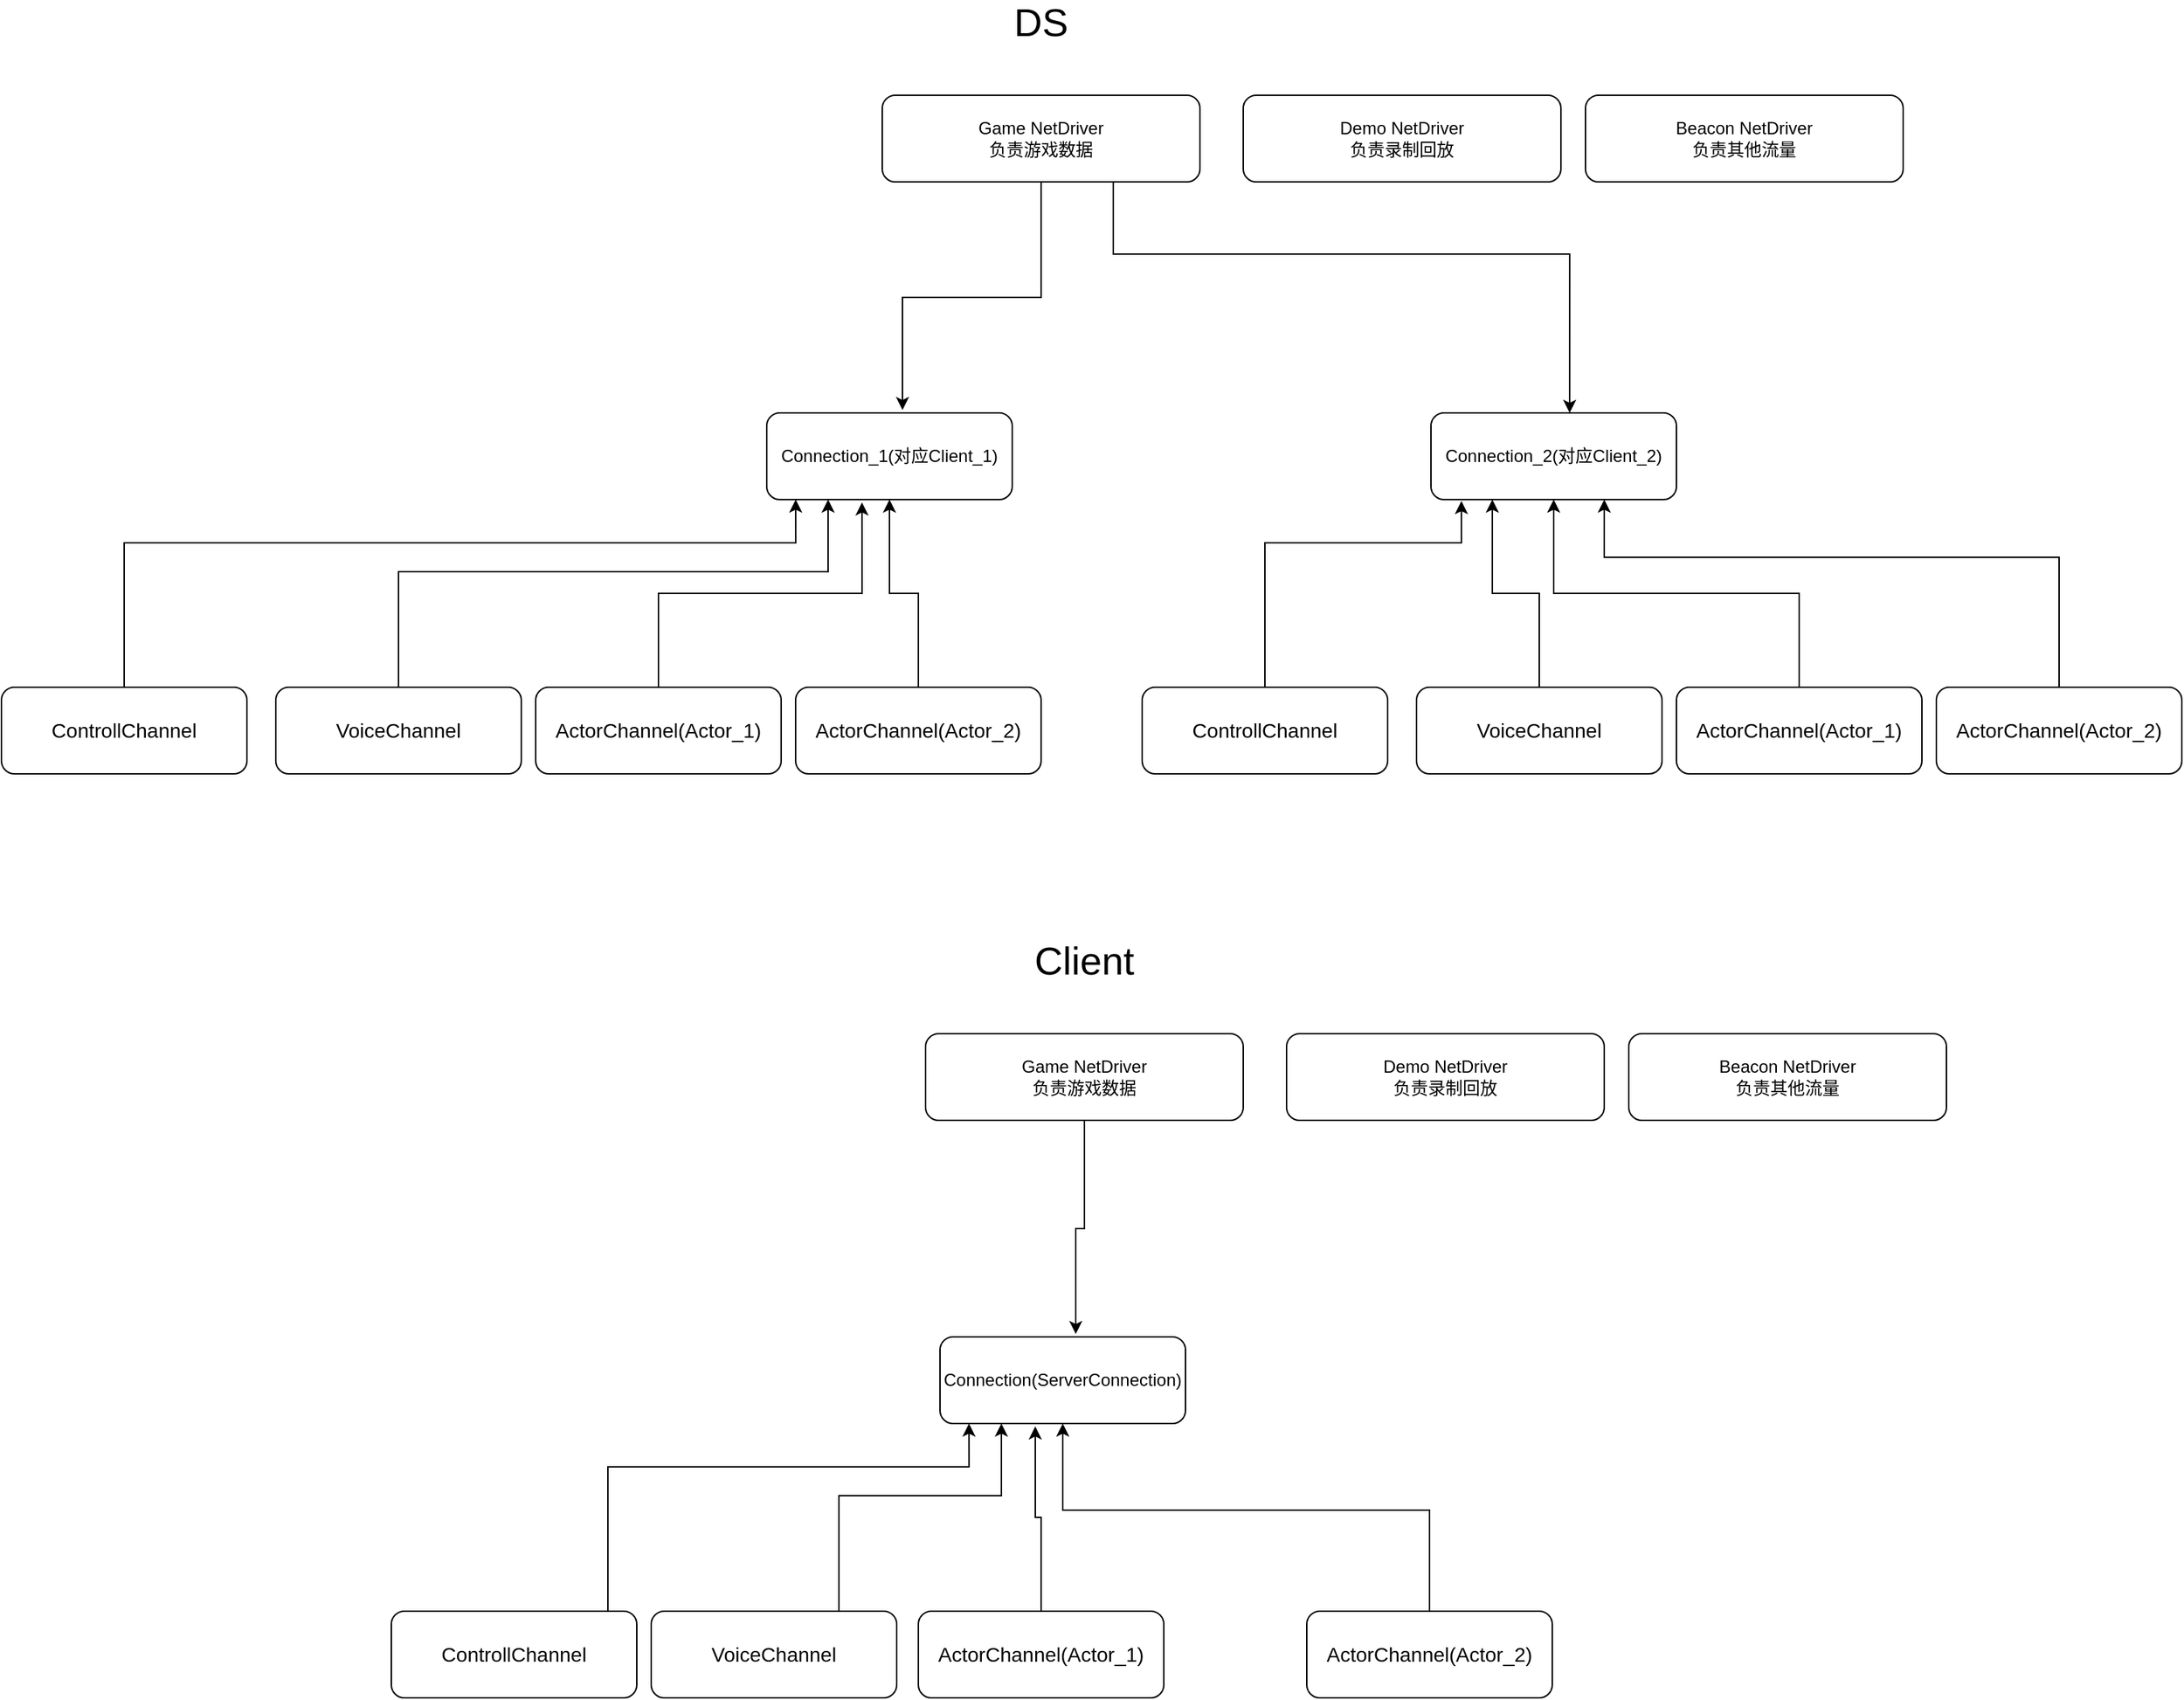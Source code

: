 <mxfile version="14.6.13" type="device"><diagram id="nZ79FjTgN7zJJGqoHsq6" name="第 1 页"><mxGraphModel dx="2999" dy="1566" grid="1" gridSize="10" guides="1" tooltips="1" connect="1" arrows="1" fold="1" page="1" pageScale="1" pageWidth="827" pageHeight="1169" math="0" shadow="0"><root><mxCell id="0"/><mxCell id="1" parent="0"/><mxCell id="auenoT9Xa6wx4ulWr5zf-4" style="edgeStyle=orthogonalEdgeStyle;rounded=0;orthogonalLoop=1;jettySize=auto;html=1;entryX=0.553;entryY=-0.033;entryDx=0;entryDy=0;entryPerimeter=0;" edge="1" parent="1" source="auenoT9Xa6wx4ulWr5zf-1" target="auenoT9Xa6wx4ulWr5zf-2"><mxGeometry relative="1" as="geometry"/></mxCell><mxCell id="auenoT9Xa6wx4ulWr5zf-5" style="edgeStyle=orthogonalEdgeStyle;rounded=0;orthogonalLoop=1;jettySize=auto;html=1;entryX=0.565;entryY=0;entryDx=0;entryDy=0;entryPerimeter=0;" edge="1" parent="1" source="auenoT9Xa6wx4ulWr5zf-1" target="auenoT9Xa6wx4ulWr5zf-3"><mxGeometry relative="1" as="geometry"><Array as="points"><mxPoint x="280" y="240"/><mxPoint x="596" y="240"/></Array></mxGeometry></mxCell><mxCell id="auenoT9Xa6wx4ulWr5zf-1" value="Game NetDriver&lt;br&gt;负责游戏数据" style="rounded=1;whiteSpace=wrap;html=1;" vertex="1" parent="1"><mxGeometry x="120" y="130" width="220" height="60" as="geometry"/></mxCell><mxCell id="auenoT9Xa6wx4ulWr5zf-2" value="Connection_1(对应Client_1)" style="rounded=1;whiteSpace=wrap;html=1;" vertex="1" parent="1"><mxGeometry x="40" y="350" width="170" height="60" as="geometry"/></mxCell><mxCell id="auenoT9Xa6wx4ulWr5zf-3" value="Connection_2(对应Client_2)" style="rounded=1;whiteSpace=wrap;html=1;" vertex="1" parent="1"><mxGeometry x="500" y="350" width="170" height="60" as="geometry"/></mxCell><mxCell id="auenoT9Xa6wx4ulWr5zf-6" value="DS" style="text;html=1;strokeColor=none;fillColor=none;align=center;verticalAlign=middle;whiteSpace=wrap;rounded=0;fontSize=27;" vertex="1" parent="1"><mxGeometry x="210" y="70" width="40" height="20" as="geometry"/></mxCell><mxCell id="auenoT9Xa6wx4ulWr5zf-7" value="Demo NetDriver&lt;br&gt;负责录制回放" style="rounded=1;whiteSpace=wrap;html=1;" vertex="1" parent="1"><mxGeometry x="370" y="130" width="220" height="60" as="geometry"/></mxCell><mxCell id="auenoT9Xa6wx4ulWr5zf-8" value="Beacon NetDriver&lt;br&gt;负责其他流量" style="rounded=1;whiteSpace=wrap;html=1;" vertex="1" parent="1"><mxGeometry x="607" y="130" width="220" height="60" as="geometry"/></mxCell><mxCell id="auenoT9Xa6wx4ulWr5zf-10" style="edgeStyle=orthogonalEdgeStyle;rounded=0;orthogonalLoop=1;jettySize=auto;html=1;entryX=0.388;entryY=1.033;entryDx=0;entryDy=0;entryPerimeter=0;fontSize=14;" edge="1" parent="1" source="auenoT9Xa6wx4ulWr5zf-9" target="auenoT9Xa6wx4ulWr5zf-2"><mxGeometry relative="1" as="geometry"/></mxCell><mxCell id="auenoT9Xa6wx4ulWr5zf-9" value="ActorChannel(Actor_1)" style="rounded=1;whiteSpace=wrap;html=1;fontSize=14;" vertex="1" parent="1"><mxGeometry x="-120" y="540" width="170" height="60" as="geometry"/></mxCell><mxCell id="auenoT9Xa6wx4ulWr5zf-12" style="edgeStyle=orthogonalEdgeStyle;rounded=0;orthogonalLoop=1;jettySize=auto;html=1;fontSize=14;" edge="1" parent="1" source="auenoT9Xa6wx4ulWr5zf-11" target="auenoT9Xa6wx4ulWr5zf-2"><mxGeometry relative="1" as="geometry"/></mxCell><mxCell id="auenoT9Xa6wx4ulWr5zf-11" value="ActorChannel(Actor_2)" style="rounded=1;whiteSpace=wrap;html=1;fontSize=14;" vertex="1" parent="1"><mxGeometry x="60" y="540" width="170" height="60" as="geometry"/></mxCell><mxCell id="auenoT9Xa6wx4ulWr5zf-20" style="edgeStyle=orthogonalEdgeStyle;rounded=0;orthogonalLoop=1;jettySize=auto;html=1;entryX=0.118;entryY=1;entryDx=0;entryDy=0;entryPerimeter=0;fontSize=14;" edge="1" parent="1" source="auenoT9Xa6wx4ulWr5zf-17" target="auenoT9Xa6wx4ulWr5zf-2"><mxGeometry relative="1" as="geometry"><Array as="points"><mxPoint x="-405" y="440"/><mxPoint x="60" y="440"/></Array></mxGeometry></mxCell><mxCell id="auenoT9Xa6wx4ulWr5zf-17" value="ControllChannel" style="rounded=1;whiteSpace=wrap;html=1;fontSize=14;" vertex="1" parent="1"><mxGeometry x="-490" y="540" width="170" height="60" as="geometry"/></mxCell><mxCell id="auenoT9Xa6wx4ulWr5zf-19" style="edgeStyle=orthogonalEdgeStyle;rounded=0;orthogonalLoop=1;jettySize=auto;html=1;entryX=0.25;entryY=1;entryDx=0;entryDy=0;fontSize=14;" edge="1" parent="1" source="auenoT9Xa6wx4ulWr5zf-18" target="auenoT9Xa6wx4ulWr5zf-2"><mxGeometry relative="1" as="geometry"><Array as="points"><mxPoint x="-215" y="460"/><mxPoint x="83" y="460"/></Array></mxGeometry></mxCell><mxCell id="auenoT9Xa6wx4ulWr5zf-18" value="VoiceChannel" style="rounded=1;whiteSpace=wrap;html=1;fontSize=14;" vertex="1" parent="1"><mxGeometry x="-300" y="540" width="170" height="60" as="geometry"/></mxCell><mxCell id="auenoT9Xa6wx4ulWr5zf-27" style="edgeStyle=orthogonalEdgeStyle;rounded=0;orthogonalLoop=1;jettySize=auto;html=1;entryX=0.5;entryY=1;entryDx=0;entryDy=0;fontSize=14;" edge="1" parent="1" source="auenoT9Xa6wx4ulWr5zf-21" target="auenoT9Xa6wx4ulWr5zf-3"><mxGeometry relative="1" as="geometry"/></mxCell><mxCell id="auenoT9Xa6wx4ulWr5zf-21" value="ActorChannel(Actor_1)" style="rounded=1;whiteSpace=wrap;html=1;fontSize=14;" vertex="1" parent="1"><mxGeometry x="670" y="540" width="170" height="60" as="geometry"/></mxCell><mxCell id="auenoT9Xa6wx4ulWr5zf-28" style="edgeStyle=orthogonalEdgeStyle;rounded=0;orthogonalLoop=1;jettySize=auto;html=1;entryX=0.706;entryY=1;entryDx=0;entryDy=0;entryPerimeter=0;fontSize=14;" edge="1" parent="1" source="auenoT9Xa6wx4ulWr5zf-22" target="auenoT9Xa6wx4ulWr5zf-3"><mxGeometry relative="1" as="geometry"><Array as="points"><mxPoint x="935" y="450"/><mxPoint x="620" y="450"/></Array></mxGeometry></mxCell><mxCell id="auenoT9Xa6wx4ulWr5zf-22" value="ActorChannel(Actor_2)" style="rounded=1;whiteSpace=wrap;html=1;fontSize=14;" vertex="1" parent="1"><mxGeometry x="850" y="540" width="170" height="60" as="geometry"/></mxCell><mxCell id="auenoT9Xa6wx4ulWr5zf-25" style="edgeStyle=orthogonalEdgeStyle;rounded=0;orthogonalLoop=1;jettySize=auto;html=1;entryX=0.124;entryY=1.017;entryDx=0;entryDy=0;entryPerimeter=0;fontSize=14;" edge="1" parent="1" source="auenoT9Xa6wx4ulWr5zf-23" target="auenoT9Xa6wx4ulWr5zf-3"><mxGeometry relative="1" as="geometry"><Array as="points"><mxPoint x="385" y="440"/><mxPoint x="521" y="440"/></Array></mxGeometry></mxCell><mxCell id="auenoT9Xa6wx4ulWr5zf-23" value="ControllChannel" style="rounded=1;whiteSpace=wrap;html=1;fontSize=14;" vertex="1" parent="1"><mxGeometry x="300" y="540" width="170" height="60" as="geometry"/></mxCell><mxCell id="auenoT9Xa6wx4ulWr5zf-26" style="edgeStyle=orthogonalEdgeStyle;rounded=0;orthogonalLoop=1;jettySize=auto;html=1;entryX=0.25;entryY=1;entryDx=0;entryDy=0;fontSize=14;" edge="1" parent="1" source="auenoT9Xa6wx4ulWr5zf-24" target="auenoT9Xa6wx4ulWr5zf-3"><mxGeometry relative="1" as="geometry"/></mxCell><mxCell id="auenoT9Xa6wx4ulWr5zf-24" value="VoiceChannel" style="rounded=1;whiteSpace=wrap;html=1;fontSize=14;" vertex="1" parent="1"><mxGeometry x="490" y="540" width="170" height="60" as="geometry"/></mxCell><mxCell id="auenoT9Xa6wx4ulWr5zf-29" style="edgeStyle=orthogonalEdgeStyle;rounded=0;orthogonalLoop=1;jettySize=auto;html=1;entryX=0.553;entryY=-0.033;entryDx=0;entryDy=0;entryPerimeter=0;" edge="1" parent="1" source="auenoT9Xa6wx4ulWr5zf-31" target="auenoT9Xa6wx4ulWr5zf-32"><mxGeometry relative="1" as="geometry"/></mxCell><mxCell id="auenoT9Xa6wx4ulWr5zf-31" value="Game NetDriver&lt;br&gt;负责游戏数据" style="rounded=1;whiteSpace=wrap;html=1;" vertex="1" parent="1"><mxGeometry x="150" y="780" width="220" height="60" as="geometry"/></mxCell><mxCell id="auenoT9Xa6wx4ulWr5zf-32" value="Connection(ServerConnection)" style="rounded=1;whiteSpace=wrap;html=1;" vertex="1" parent="1"><mxGeometry x="160" y="990" width="170" height="60" as="geometry"/></mxCell><mxCell id="auenoT9Xa6wx4ulWr5zf-34" value="Client" style="text;html=1;strokeColor=none;fillColor=none;align=center;verticalAlign=middle;whiteSpace=wrap;rounded=0;fontSize=27;" vertex="1" parent="1"><mxGeometry x="240" y="720" width="40" height="20" as="geometry"/></mxCell><mxCell id="auenoT9Xa6wx4ulWr5zf-35" value="Demo NetDriver&lt;br&gt;负责录制回放" style="rounded=1;whiteSpace=wrap;html=1;" vertex="1" parent="1"><mxGeometry x="400" y="780" width="220" height="60" as="geometry"/></mxCell><mxCell id="auenoT9Xa6wx4ulWr5zf-36" value="Beacon NetDriver&lt;br&gt;负责其他流量" style="rounded=1;whiteSpace=wrap;html=1;" vertex="1" parent="1"><mxGeometry x="637" y="780" width="220" height="60" as="geometry"/></mxCell><mxCell id="auenoT9Xa6wx4ulWr5zf-37" style="edgeStyle=orthogonalEdgeStyle;rounded=0;orthogonalLoop=1;jettySize=auto;html=1;entryX=0.388;entryY=1.033;entryDx=0;entryDy=0;entryPerimeter=0;fontSize=14;" edge="1" parent="1" source="auenoT9Xa6wx4ulWr5zf-38" target="auenoT9Xa6wx4ulWr5zf-32"><mxGeometry relative="1" as="geometry"/></mxCell><mxCell id="auenoT9Xa6wx4ulWr5zf-38" value="ActorChannel(Actor_1)" style="rounded=1;whiteSpace=wrap;html=1;fontSize=14;" vertex="1" parent="1"><mxGeometry x="145" y="1180" width="170" height="60" as="geometry"/></mxCell><mxCell id="auenoT9Xa6wx4ulWr5zf-39" style="edgeStyle=orthogonalEdgeStyle;rounded=0;orthogonalLoop=1;jettySize=auto;html=1;fontSize=14;" edge="1" parent="1" source="auenoT9Xa6wx4ulWr5zf-40" target="auenoT9Xa6wx4ulWr5zf-32"><mxGeometry relative="1" as="geometry"><Array as="points"><mxPoint x="499" y="1110"/><mxPoint x="245" y="1110"/></Array></mxGeometry></mxCell><mxCell id="auenoT9Xa6wx4ulWr5zf-40" value="ActorChannel(Actor_2)" style="rounded=1;whiteSpace=wrap;html=1;fontSize=14;" vertex="1" parent="1"><mxGeometry x="414" y="1180" width="170" height="60" as="geometry"/></mxCell><mxCell id="auenoT9Xa6wx4ulWr5zf-41" style="edgeStyle=orthogonalEdgeStyle;rounded=0;orthogonalLoop=1;jettySize=auto;html=1;entryX=0.118;entryY=1;entryDx=0;entryDy=0;entryPerimeter=0;fontSize=14;" edge="1" parent="1" source="auenoT9Xa6wx4ulWr5zf-42" target="auenoT9Xa6wx4ulWr5zf-32"><mxGeometry relative="1" as="geometry"><Array as="points"><mxPoint x="-70" y="1080"/><mxPoint x="180" y="1080"/></Array></mxGeometry></mxCell><mxCell id="auenoT9Xa6wx4ulWr5zf-42" value="ControllChannel" style="rounded=1;whiteSpace=wrap;html=1;fontSize=14;" vertex="1" parent="1"><mxGeometry x="-220" y="1180" width="170" height="60" as="geometry"/></mxCell><mxCell id="auenoT9Xa6wx4ulWr5zf-43" style="edgeStyle=orthogonalEdgeStyle;rounded=0;orthogonalLoop=1;jettySize=auto;html=1;entryX=0.25;entryY=1;entryDx=0;entryDy=0;fontSize=14;" edge="1" parent="1" source="auenoT9Xa6wx4ulWr5zf-44" target="auenoT9Xa6wx4ulWr5zf-32"><mxGeometry relative="1" as="geometry"><Array as="points"><mxPoint x="90" y="1100"/><mxPoint x="203" y="1100"/></Array></mxGeometry></mxCell><mxCell id="auenoT9Xa6wx4ulWr5zf-44" value="VoiceChannel" style="rounded=1;whiteSpace=wrap;html=1;fontSize=14;" vertex="1" parent="1"><mxGeometry x="-40" y="1180" width="170" height="60" as="geometry"/></mxCell></root></mxGraphModel></diagram></mxfile>